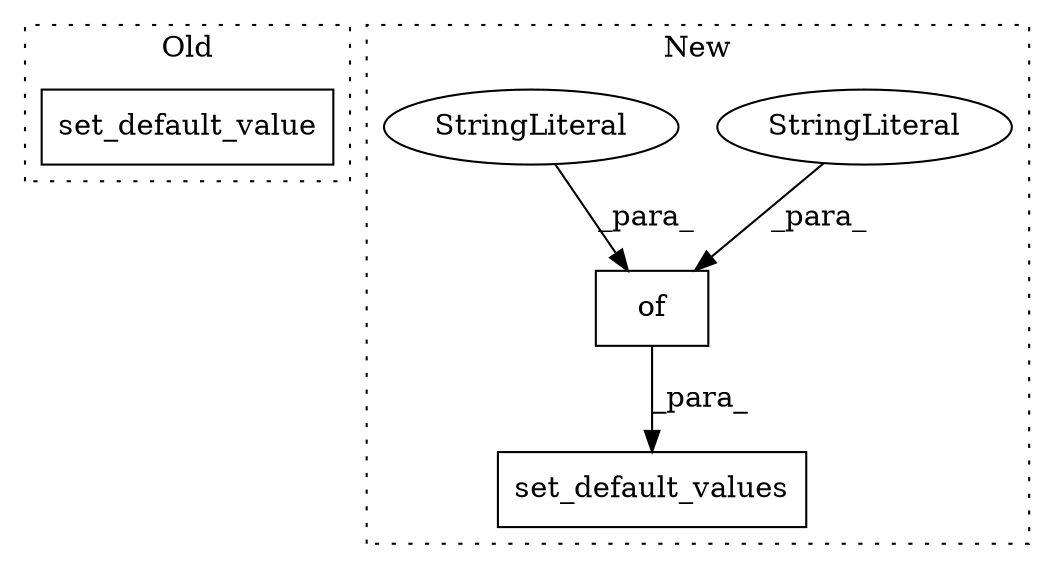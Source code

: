 digraph G {
subgraph cluster0 {
1 [label="set_default_value" a="32" s="15786,15846" l="18,1" shape="box"];
label = "Old";
style="dotted";
}
subgraph cluster1 {
2 [label="set_default_values" a="32" s="15200,15311" l="19,1" shape="box"];
3 [label="of" a="32" s="15244,15310" l="3,1" shape="box"];
4 [label="StringLiteral" a="45" s="15271" l="18" shape="ellipse"];
5 [label="StringLiteral" a="45" s="15257" l="13" shape="ellipse"];
label = "New";
style="dotted";
}
3 -> 2 [label="_para_"];
4 -> 3 [label="_para_"];
5 -> 3 [label="_para_"];
}